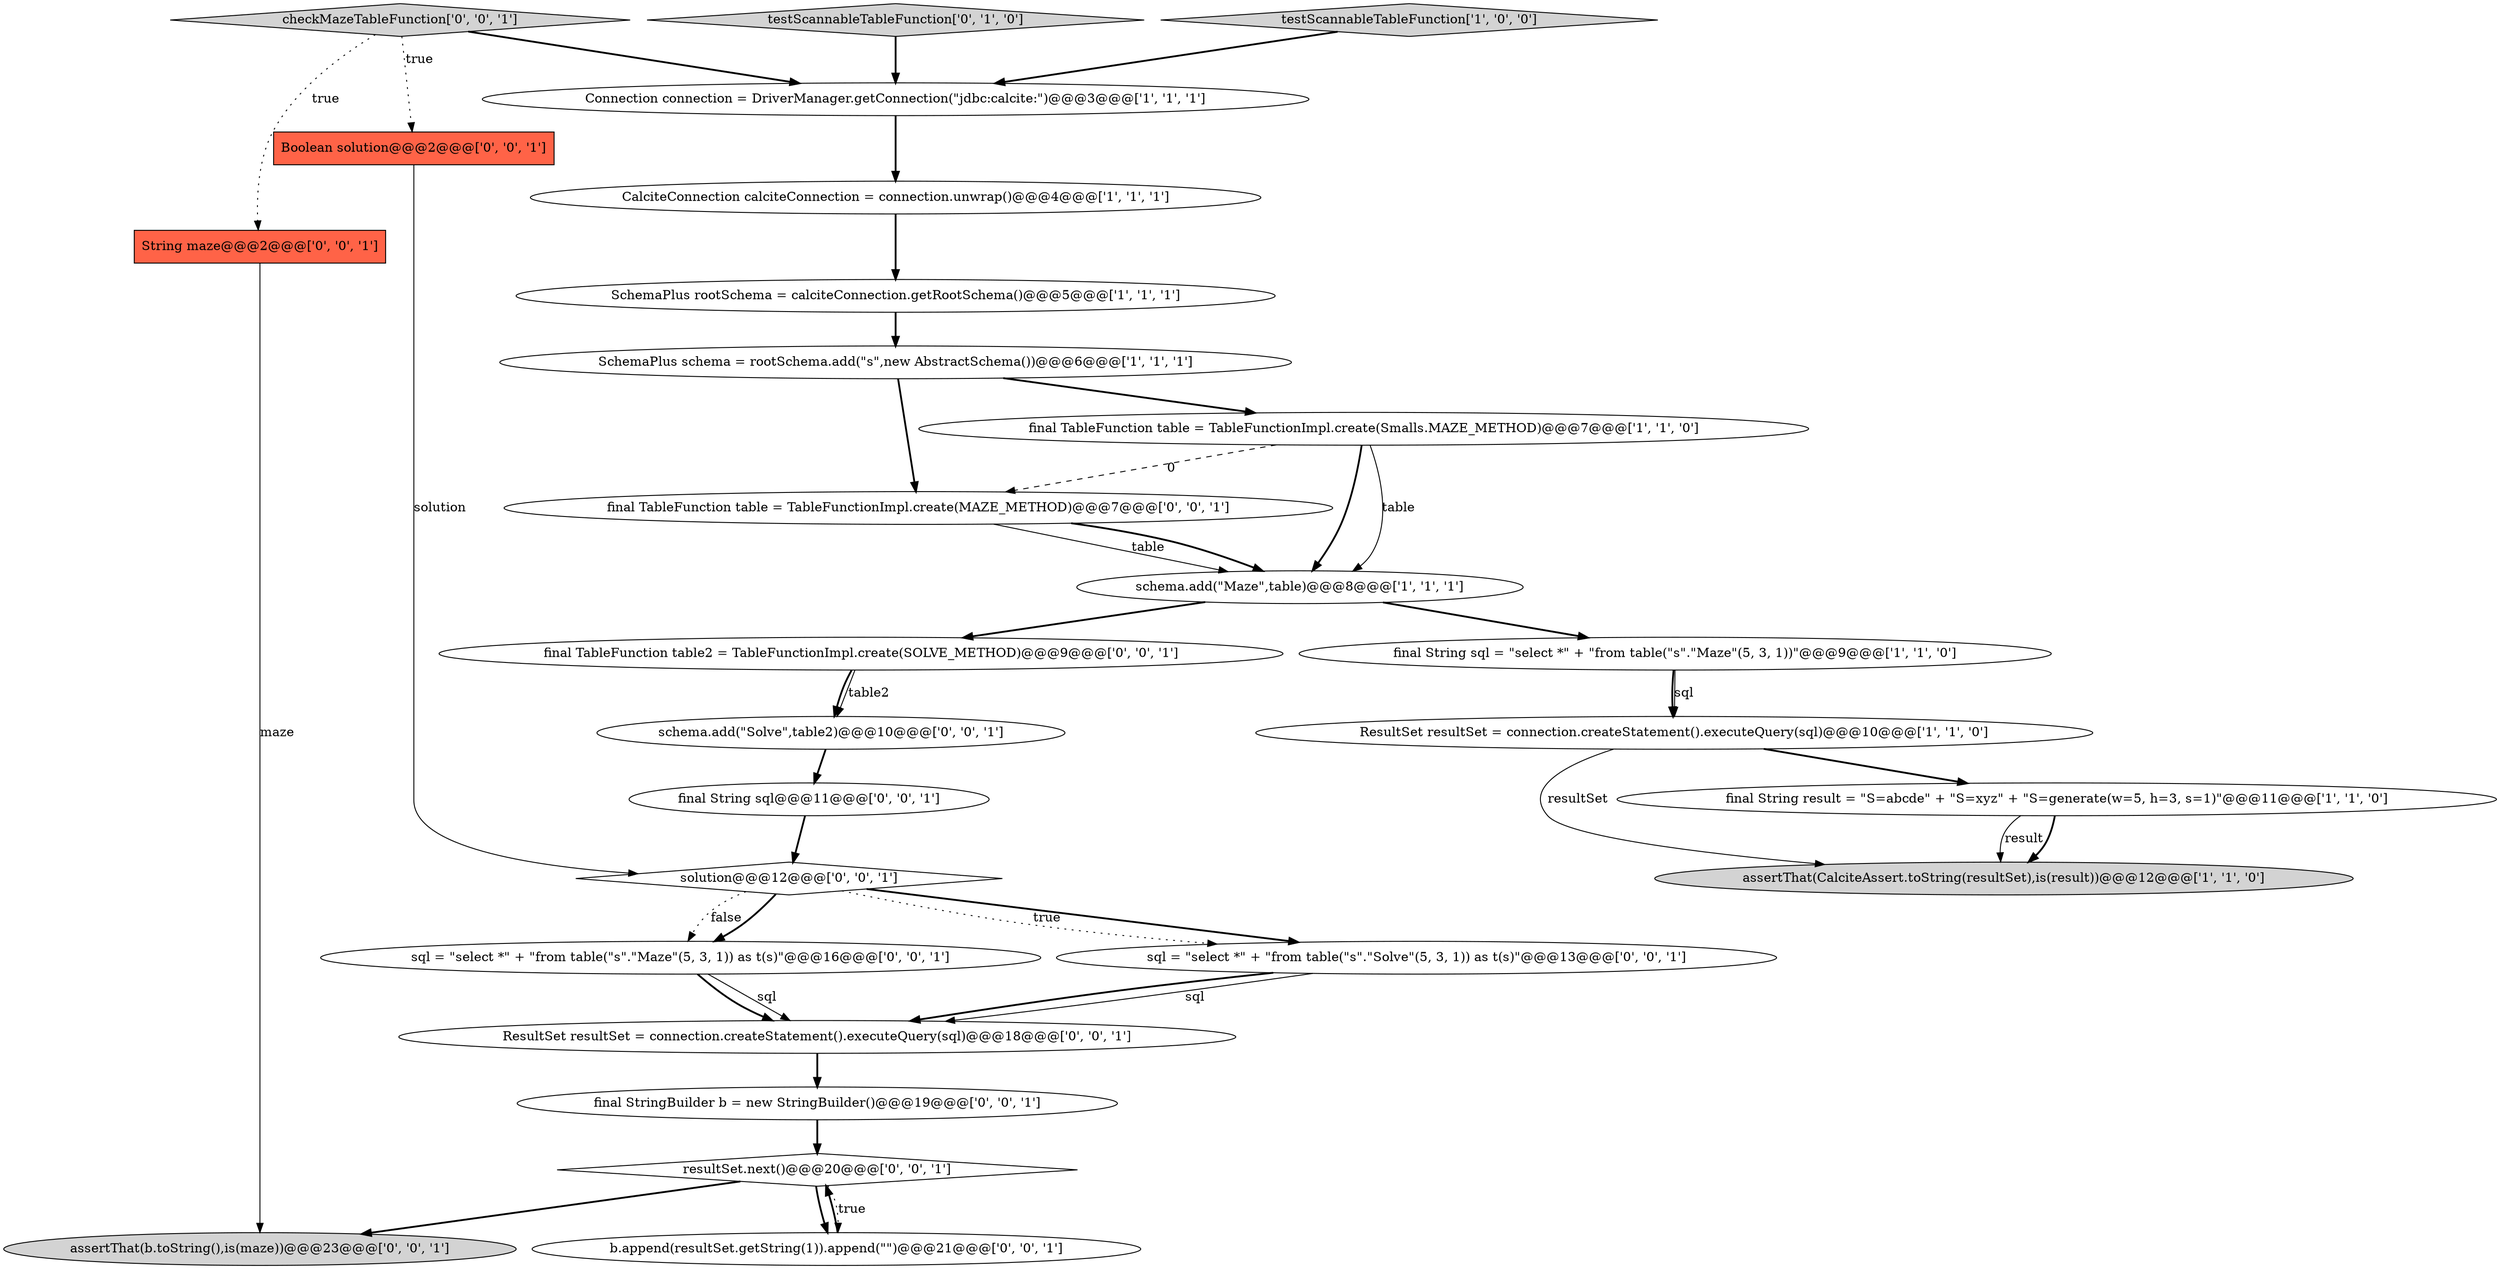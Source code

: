 digraph {
16 [style = filled, label = "checkMazeTableFunction['0', '0', '1']", fillcolor = lightgray, shape = diamond image = "AAA0AAABBB3BBB"];
5 [style = filled, label = "schema.add(\"Maze\",table)@@@8@@@['1', '1', '1']", fillcolor = white, shape = ellipse image = "AAA0AAABBB1BBB"];
22 [style = filled, label = "Boolean solution@@@2@@@['0', '0', '1']", fillcolor = tomato, shape = box image = "AAA0AAABBB3BBB"];
19 [style = filled, label = "String maze@@@2@@@['0', '0', '1']", fillcolor = tomato, shape = box image = "AAA0AAABBB3BBB"];
1 [style = filled, label = "final String sql = \"select *\" + \"from table(\"s\".\"Maze\"(5, 3, 1))\"@@@9@@@['1', '1', '0']", fillcolor = white, shape = ellipse image = "AAA0AAABBB1BBB"];
13 [style = filled, label = "final TableFunction table = TableFunctionImpl.create(MAZE_METHOD)@@@7@@@['0', '0', '1']", fillcolor = white, shape = ellipse image = "AAA0AAABBB3BBB"];
15 [style = filled, label = "final String sql@@@11@@@['0', '0', '1']", fillcolor = white, shape = ellipse image = "AAA0AAABBB3BBB"];
4 [style = filled, label = "final String result = \"S=abcde\" + \"S=xyz\" + \"S=generate(w=5, h=3, s=1)\"@@@11@@@['1', '1', '0']", fillcolor = white, shape = ellipse image = "AAA0AAABBB1BBB"];
18 [style = filled, label = "solution@@@12@@@['0', '0', '1']", fillcolor = white, shape = diamond image = "AAA0AAABBB3BBB"];
9 [style = filled, label = "final TableFunction table = TableFunctionImpl.create(Smalls.MAZE_METHOD)@@@7@@@['1', '1', '0']", fillcolor = white, shape = ellipse image = "AAA0AAABBB1BBB"];
7 [style = filled, label = "testScannableTableFunction['1', '0', '0']", fillcolor = lightgray, shape = diamond image = "AAA0AAABBB1BBB"];
2 [style = filled, label = "assertThat(CalciteAssert.toString(resultSet),is(result))@@@12@@@['1', '1', '0']", fillcolor = lightgray, shape = ellipse image = "AAA0AAABBB1BBB"];
23 [style = filled, label = "sql = \"select *\" + \"from table(\"s\".\"Maze\"(5, 3, 1)) as t(s)\"@@@16@@@['0', '0', '1']", fillcolor = white, shape = ellipse image = "AAA0AAABBB3BBB"];
10 [style = filled, label = "ResultSet resultSet = connection.createStatement().executeQuery(sql)@@@10@@@['1', '1', '0']", fillcolor = white, shape = ellipse image = "AAA0AAABBB1BBB"];
0 [style = filled, label = "SchemaPlus schema = rootSchema.add(\"s\",new AbstractSchema())@@@6@@@['1', '1', '1']", fillcolor = white, shape = ellipse image = "AAA0AAABBB1BBB"];
14 [style = filled, label = "ResultSet resultSet = connection.createStatement().executeQuery(sql)@@@18@@@['0', '0', '1']", fillcolor = white, shape = ellipse image = "AAA0AAABBB3BBB"];
3 [style = filled, label = "SchemaPlus rootSchema = calciteConnection.getRootSchema()@@@5@@@['1', '1', '1']", fillcolor = white, shape = ellipse image = "AAA0AAABBB1BBB"];
26 [style = filled, label = "sql = \"select *\" + \"from table(\"s\".\"Solve\"(5, 3, 1)) as t(s)\"@@@13@@@['0', '0', '1']", fillcolor = white, shape = ellipse image = "AAA0AAABBB3BBB"];
25 [style = filled, label = "resultSet.next()@@@20@@@['0', '0', '1']", fillcolor = white, shape = diamond image = "AAA0AAABBB3BBB"];
6 [style = filled, label = "Connection connection = DriverManager.getConnection(\"jdbc:calcite:\")@@@3@@@['1', '1', '1']", fillcolor = white, shape = ellipse image = "AAA0AAABBB1BBB"];
21 [style = filled, label = "schema.add(\"Solve\",table2)@@@10@@@['0', '0', '1']", fillcolor = white, shape = ellipse image = "AAA0AAABBB3BBB"];
24 [style = filled, label = "final StringBuilder b = new StringBuilder()@@@19@@@['0', '0', '1']", fillcolor = white, shape = ellipse image = "AAA0AAABBB3BBB"];
8 [style = filled, label = "CalciteConnection calciteConnection = connection.unwrap()@@@4@@@['1', '1', '1']", fillcolor = white, shape = ellipse image = "AAA0AAABBB1BBB"];
11 [style = filled, label = "testScannableTableFunction['0', '1', '0']", fillcolor = lightgray, shape = diamond image = "AAA0AAABBB2BBB"];
20 [style = filled, label = "final TableFunction table2 = TableFunctionImpl.create(SOLVE_METHOD)@@@9@@@['0', '0', '1']", fillcolor = white, shape = ellipse image = "AAA0AAABBB3BBB"];
12 [style = filled, label = "b.append(resultSet.getString(1)).append(\"\")@@@21@@@['0', '0', '1']", fillcolor = white, shape = ellipse image = "AAA0AAABBB3BBB"];
17 [style = filled, label = "assertThat(b.toString(),is(maze))@@@23@@@['0', '0', '1']", fillcolor = lightgray, shape = ellipse image = "AAA0AAABBB3BBB"];
19->17 [style = solid, label="maze"];
16->22 [style = dotted, label="true"];
12->25 [style = bold, label=""];
25->12 [style = dotted, label="true"];
1->10 [style = bold, label=""];
21->15 [style = bold, label=""];
1->10 [style = solid, label="sql"];
18->23 [style = dotted, label="false"];
15->18 [style = bold, label=""];
10->2 [style = solid, label="resultSet"];
5->1 [style = bold, label=""];
0->9 [style = bold, label=""];
7->6 [style = bold, label=""];
4->2 [style = solid, label="result"];
14->24 [style = bold, label=""];
11->6 [style = bold, label=""];
25->17 [style = bold, label=""];
0->13 [style = bold, label=""];
9->5 [style = solid, label="table"];
6->8 [style = bold, label=""];
18->26 [style = bold, label=""];
26->14 [style = bold, label=""];
25->12 [style = bold, label=""];
22->18 [style = solid, label="solution"];
8->3 [style = bold, label=""];
4->2 [style = bold, label=""];
23->14 [style = solid, label="sql"];
9->13 [style = dashed, label="0"];
20->21 [style = bold, label=""];
20->21 [style = solid, label="table2"];
10->4 [style = bold, label=""];
3->0 [style = bold, label=""];
5->20 [style = bold, label=""];
13->5 [style = solid, label="table"];
16->6 [style = bold, label=""];
23->14 [style = bold, label=""];
24->25 [style = bold, label=""];
26->14 [style = solid, label="sql"];
18->26 [style = dotted, label="true"];
9->5 [style = bold, label=""];
13->5 [style = bold, label=""];
18->23 [style = bold, label=""];
16->19 [style = dotted, label="true"];
}
